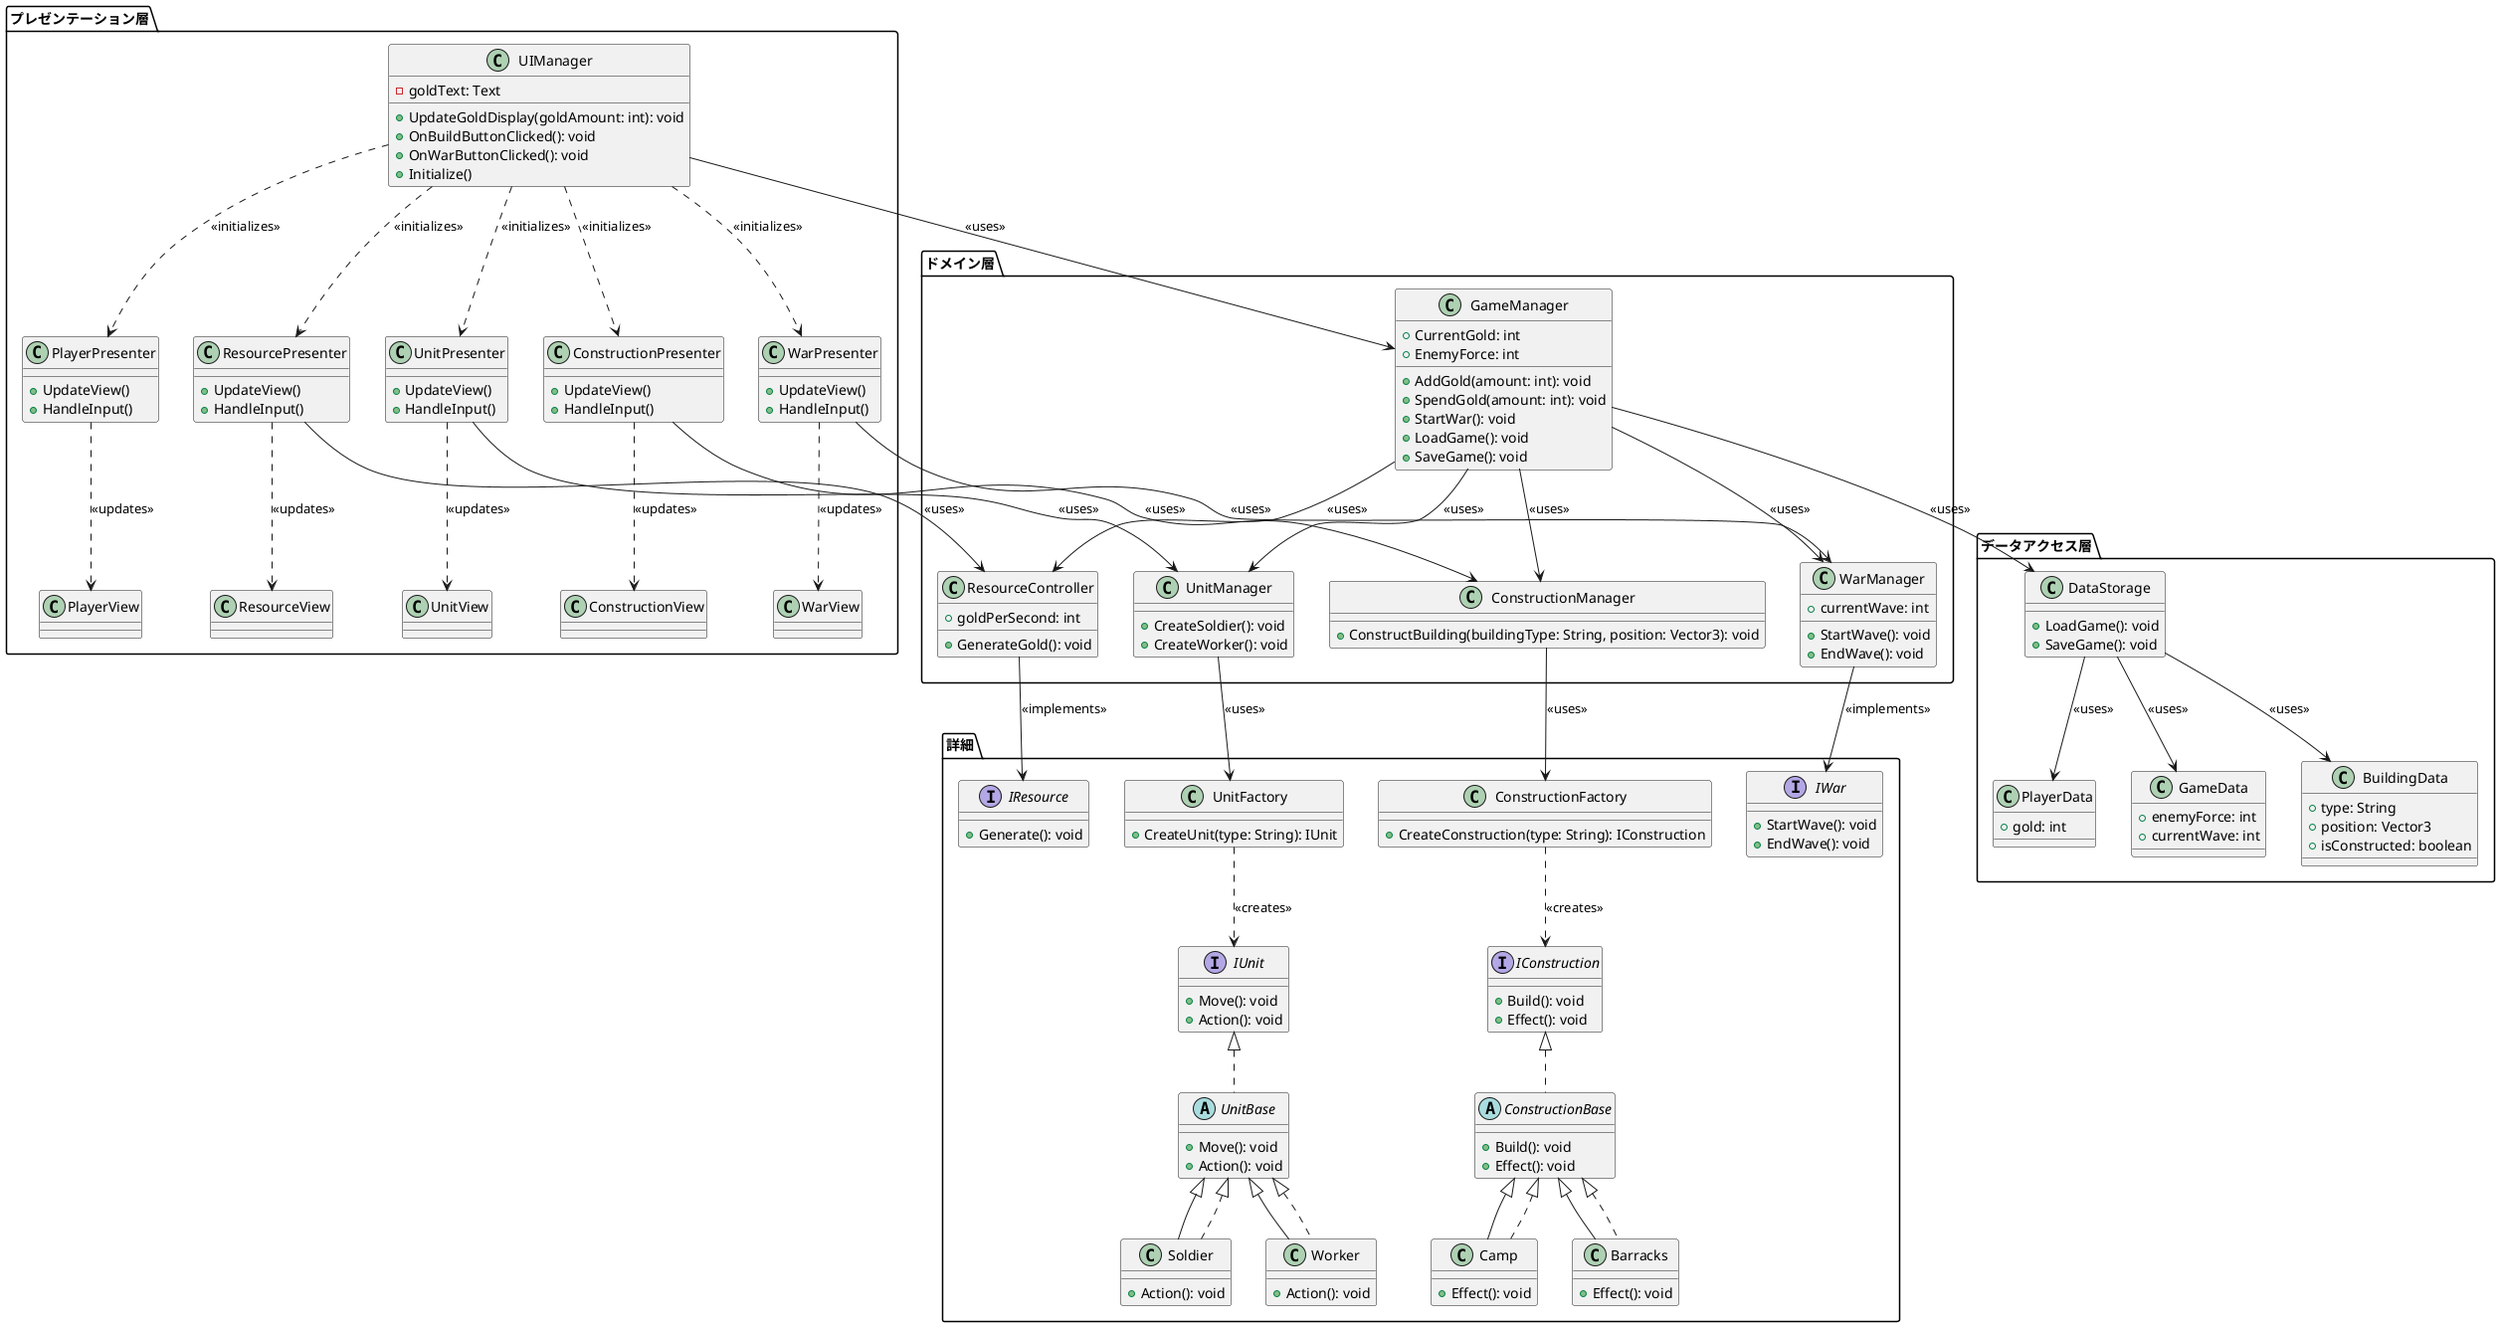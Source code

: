 @startuml
package "ドメイン層" {
    class GameManager {
        +CurrentGold: int
        +EnemyForce: int
        +AddGold(amount: int): void
        +SpendGold(amount: int): void
        +StartWar(): void
        +LoadGame(): void
        +SaveGame(): void
    }
    
    class ResourceController {
        +goldPerSecond: int
        +GenerateGold(): void
    }
    
    class UnitManager {
        +CreateSoldier(): void
        +CreateWorker(): void
    }
    
    class ConstructionManager {
        +ConstructBuilding(buildingType: String, position: Vector3): void
    }
    
    class WarManager {
        +currentWave: int
        +StartWave(): void
        +EndWave(): void
    }
}



package "プレゼンテーション層" {
    class UIManager {
        -goldText: Text
        +UpdateGoldDisplay(goldAmount: int): void
        +OnBuildButtonClicked(): void
        +OnWarButtonClicked(): void
    }
    class UIManager {
        +Initialize()
    }
    class PlayerView {
    }
    class PlayerPresenter {
        +UpdateView()
        +HandleInput()
    }
    class ResourceView {
    }
    class ResourcePresenter {
        +UpdateView()
        +HandleInput()
    }
    class UnitView {
    }
    class UnitPresenter {
        +UpdateView()
        +HandleInput()
    }
    class ConstructionView {
    }
    class ConstructionPresenter {
        +UpdateView()
        +HandleInput()
    }
    class WarView {
    }
    class WarPresenter {
        +UpdateView()
        +HandleInput()
    }
}


package "データアクセス層" {
    class DataStorage {
        +LoadGame(): void
        +SaveGame(): void 
    }
    class PlayerData {
        +gold: int
    }
    class GameData {
        +enemyForce: int
        +currentWave: int
    }
    class BuildingData {
        +type: String
        +position: Vector3
        +isConstructed: boolean
    }
}

UIManager -down-> GameManager : <<uses>>

GameManager --> ResourceController : <<uses>>
GameManager --> UnitManager : <<uses>>
GameManager --> ConstructionManager : <<uses>>
GameManager --> WarManager : <<uses>>

GameManager --> DataStorage : <<uses>>
DataStorage --> PlayerData : <<uses>>
DataStorage --> GameData : <<uses>>
DataStorage --> BuildingData : <<uses>>

UIManager .down.> PlayerPresenter : <<initializes>>
UIManager .down.> ResourcePresenter : <<initializes>>
UIManager .down.> UnitPresenter : <<initializes>>
UIManager .down.> ConstructionPresenter : <<initializes>>
UIManager .down.> WarPresenter : <<initializes>>

PlayerPresenter .down.> PlayerView : <<updates>>
ResourcePresenter .down.> ResourceView : <<updates>>
UnitPresenter .down.> UnitView : <<updates>>
ConstructionPresenter .down.> ConstructionView : <<updates>>
WarPresenter .down.> WarView : <<updates>>

ResourcePresenter -down-> ResourceController : <<uses>>
UnitPresenter -down-> UnitManager : <<uses>>
WarPresenter -down-> WarManager : <<uses>>
ConstructionPresenter -down-> ConstructionManager : <<uses>>

package "詳細"{
    interface IResource {
        +Generate(): void
    }
    
    interface IUnit {
        +Move(): void
        +Action(): void
    }
    
    interface IConstruction {
        +Build(): void
        +Effect(): void
    }
    
    interface IWar {
        +StartWave(): void
        +EndWave(): void
    }
    
    abstract class UnitBase {
        +Move(): void
        +Action(): void
    }
    
    abstract class ConstructionBase {
        +Build(): void
        +Effect(): void
    }
    
    class Soldier extends UnitBase {
        +Action(): void
    }
    
    class Worker extends UnitBase {
        +Action(): void
    }
    
    class Camp extends ConstructionBase {
        +Effect(): void
    }
    
    class Barracks extends ConstructionBase {
        +Effect(): void
    }
    
    class UnitFactory {
        +CreateUnit(type: String): IUnit
    }
    
    class ConstructionFactory {
        +CreateConstruction(type: String): IConstruction
    }
}
UnitBase <|.. Soldier
UnitBase <|.. Worker
ConstructionBase <|.. Camp
ConstructionBase <|.. Barracks

IUnit <|.. UnitBase
IConstruction <|.. ConstructionBase

UnitFactory ..> IUnit : <<creates>>
ConstructionFactory ..> IConstruction : <<creates>>

ConstructionManager --> ConstructionFactory : <<uses>>
UnitManager --> UnitFactory : <<uses>>

ResourceController --> IResource : <<implements>>
WarManager --> IWar : <<implements>>


' MVPパターンとレイヤーアーキテクチャの設計を組み合わせることはできない、
' レイヤーアーキテクチャを軸に、MVPパターンを各レイヤーに適用することができる
@enduml
